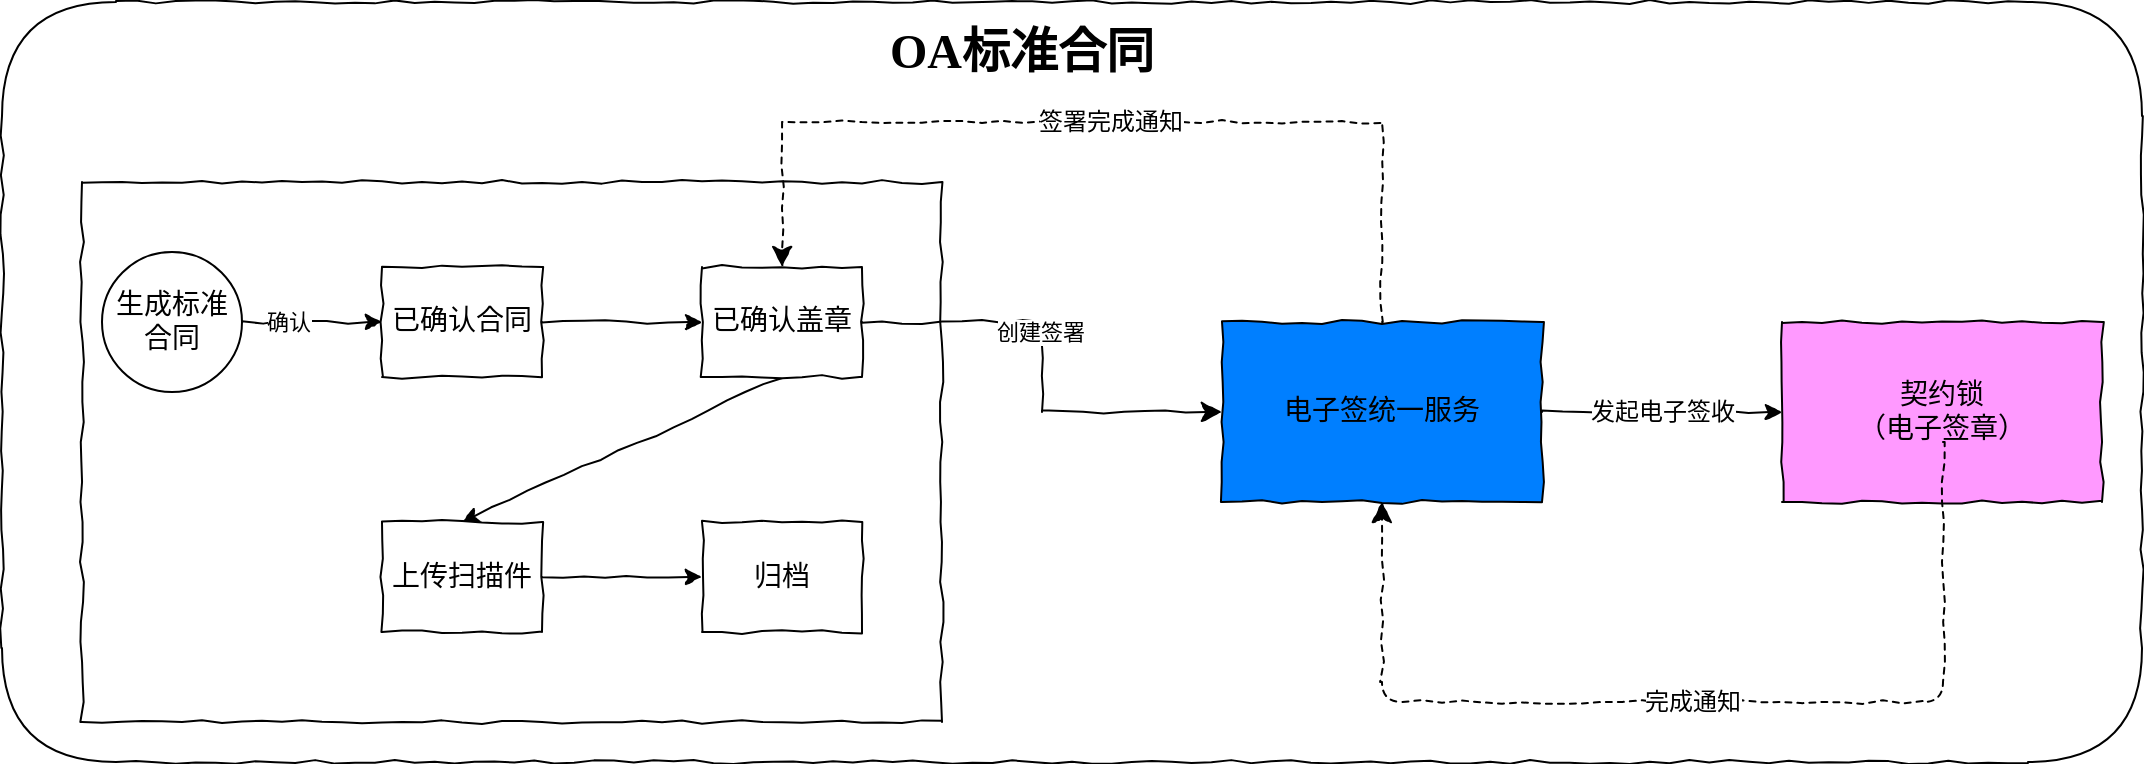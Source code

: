 <mxfile>
    <diagram id="7ssXIkKnfBAeJIwuX_k8" name="Page-1">
        <mxGraphModel dx="2066" dy="787" grid="1" gridSize="10" guides="1" tooltips="1" connect="1" arrows="1" fold="1" page="1" pageScale="1" pageWidth="850" pageHeight="1100" math="0" shadow="0">
            <root>
                <mxCell id="0"/>
                <mxCell id="1" parent="0"/>
                <mxCell id="2" value="" style="rounded=1;whiteSpace=wrap;html=1;comic=1;treeFolding=0;treeMoving=0;" vertex="1" parent="1">
                    <mxGeometry x="-60" y="20" width="1070" height="380" as="geometry"/>
                </mxCell>
                <mxCell id="3" value="" style="rounded=0;whiteSpace=wrap;html=1;comic=1;" vertex="1" parent="1">
                    <mxGeometry x="-20" y="110" width="430" height="270" as="geometry"/>
                </mxCell>
                <mxCell id="12" value="" style="edgeStyle=none;html=1;fontFamily=Comic Sans MS;comic=1;" edge="1" parent="1" source="4" target="5">
                    <mxGeometry relative="1" as="geometry"/>
                </mxCell>
                <mxCell id="13" value="确认" style="edgeLabel;html=1;align=center;verticalAlign=middle;resizable=0;points=[];fontFamily=Comic Sans MS;" vertex="1" connectable="0" parent="12">
                    <mxGeometry x="-0.343" relative="1" as="geometry">
                        <mxPoint as="offset"/>
                    </mxGeometry>
                </mxCell>
                <mxCell id="4" value="&lt;font style=&quot;font-size: 14px;&quot; face=&quot;Comic Sans MS&quot;&gt;生成标准合同&lt;/font&gt;" style="ellipse;whiteSpace=wrap;html=1;aspect=fixed;comic=1;" vertex="1" parent="1">
                    <mxGeometry x="-10" y="145" width="70" height="70" as="geometry"/>
                </mxCell>
                <mxCell id="14" value="" style="edgeStyle=none;comic=1;html=1;fontFamily=Comic Sans MS;" edge="1" parent="1" source="5" target="6">
                    <mxGeometry relative="1" as="geometry"/>
                </mxCell>
                <mxCell id="5" value="&lt;font style=&quot;font-size: 14px;&quot;&gt;已确认合同&lt;/font&gt;" style="rounded=0;whiteSpace=wrap;html=1;comic=1;fontFamily=Comic Sans MS;" vertex="1" parent="1">
                    <mxGeometry x="130" y="152.5" width="80" height="55" as="geometry"/>
                </mxCell>
                <mxCell id="16" style="edgeStyle=none;comic=1;html=1;exitX=0.5;exitY=1;exitDx=0;exitDy=0;entryX=0.5;entryY=0;entryDx=0;entryDy=0;fontFamily=Comic Sans MS;" edge="1" parent="1" source="6" target="7">
                    <mxGeometry relative="1" as="geometry"/>
                </mxCell>
                <mxCell id="6" value="&lt;font style=&quot;font-size: 14px;&quot;&gt;已确认盖章&lt;/font&gt;" style="rounded=0;whiteSpace=wrap;html=1;comic=1;fontFamily=Comic Sans MS;" vertex="1" parent="1">
                    <mxGeometry x="290" y="152.5" width="80" height="55" as="geometry"/>
                </mxCell>
                <mxCell id="18" value="" style="edgeStyle=none;comic=1;html=1;fontFamily=Comic Sans MS;" edge="1" parent="1" source="7" target="8">
                    <mxGeometry relative="1" as="geometry"/>
                </mxCell>
                <mxCell id="7" value="&lt;font style=&quot;font-size: 14px;&quot;&gt;上传扫描件&lt;/font&gt;" style="rounded=0;whiteSpace=wrap;html=1;comic=1;fontFamily=Comic Sans MS;" vertex="1" parent="1">
                    <mxGeometry x="130" y="280" width="80" height="55" as="geometry"/>
                </mxCell>
                <mxCell id="8" value="&lt;font style=&quot;font-size: 14px;&quot;&gt;归档&lt;/font&gt;" style="rounded=0;whiteSpace=wrap;html=1;comic=1;fontFamily=Comic Sans MS;" vertex="1" parent="1">
                    <mxGeometry x="290" y="280" width="80" height="55" as="geometry"/>
                </mxCell>
                <mxCell id="23" value="&lt;font style=&quot;font-size: 12px;&quot;&gt;发起电子签收&lt;/font&gt;" style="edgeStyle=none;comic=1;html=1;exitX=1;exitY=0.5;exitDx=0;exitDy=0;entryX=0;entryY=0.5;entryDx=0;entryDy=0;fontFamily=Comic Sans MS;fontSize=14;" edge="1" parent="1" source="9" target="11">
                    <mxGeometry relative="1" as="geometry"/>
                </mxCell>
                <mxCell id="11" value="&lt;font style=&quot;font-size: 14px;&quot;&gt;契约锁&lt;br&gt;（电子签章）&lt;/font&gt;" style="rounded=0;whiteSpace=wrap;html=1;comic=1;fontFamily=Comic Sans MS;fillColor=#FF99FF;" vertex="1" parent="1">
                    <mxGeometry x="830" y="180" width="160" height="90" as="geometry"/>
                </mxCell>
                <mxCell id="21" value="" style="edgeStyle=elbowEdgeStyle;elbow=horizontal;endArrow=classic;html=1;curved=0;rounded=0;endSize=8;startSize=8;comic=1;fontFamily=Comic Sans MS;entryX=0;entryY=0.5;entryDx=0;entryDy=0;" edge="1" parent="1" source="6" target="9">
                    <mxGeometry width="50" height="50" relative="1" as="geometry">
                        <mxPoint x="490" y="390" as="sourcePoint"/>
                        <mxPoint x="540" y="340" as="targetPoint"/>
                    </mxGeometry>
                </mxCell>
                <mxCell id="22" value="创建签署" style="edgeLabel;html=1;align=center;verticalAlign=middle;resizable=0;points=[];fontFamily=Comic Sans MS;" vertex="1" connectable="0" parent="21">
                    <mxGeometry x="-0.156" y="-1" relative="1" as="geometry">
                        <mxPoint as="offset"/>
                    </mxGeometry>
                </mxCell>
                <mxCell id="25" value="完成通知" style="edgeStyle=segmentEdgeStyle;endArrow=classic;html=1;rounded=1;endSize=8;startSize=8;comic=1;fontFamily=Comic Sans MS;fontSize=12;exitX=0.907;exitY=0.579;exitDx=0;exitDy=0;exitPerimeter=0;entryX=0.5;entryY=1;entryDx=0;entryDy=0;dashed=1;" edge="1" parent="1" source="2" target="9">
                    <mxGeometry width="50" height="50" relative="1" as="geometry">
                        <mxPoint x="700" y="350" as="sourcePoint"/>
                        <mxPoint x="750" y="300" as="targetPoint"/>
                        <Array as="points">
                            <mxPoint x="911" y="370"/>
                            <mxPoint x="630" y="370"/>
                        </Array>
                    </mxGeometry>
                </mxCell>
                <mxCell id="9" value="&lt;font style=&quot;font-size: 14px;&quot;&gt;电子签统一服务&lt;/font&gt;" style="rounded=0;whiteSpace=wrap;html=1;comic=1;fontFamily=Comic Sans MS;fillColor=#007FFF;" vertex="1" parent="1">
                    <mxGeometry x="550" y="180" width="160" height="90" as="geometry"/>
                </mxCell>
                <mxCell id="26" value="签署完成通知" style="edgeStyle=segmentEdgeStyle;endArrow=classic;html=1;curved=0;rounded=0;endSize=8;startSize=8;dashed=1;comic=1;fontFamily=Comic Sans MS;fontSize=12;exitX=0.5;exitY=0;exitDx=0;exitDy=0;entryX=0.5;entryY=0;entryDx=0;entryDy=0;" edge="1" parent="1" source="9" target="6">
                    <mxGeometry width="50" height="50" relative="1" as="geometry">
                        <mxPoint x="470" y="140" as="sourcePoint"/>
                        <mxPoint x="520" y="90" as="targetPoint"/>
                        <Array as="points">
                            <mxPoint x="630" y="80"/>
                            <mxPoint x="330" y="80"/>
                        </Array>
                    </mxGeometry>
                </mxCell>
                <mxCell id="28" value="&lt;font style=&quot;font-size: 24px;&quot;&gt;&lt;b&gt;OA标准合同&lt;/b&gt;&lt;/font&gt;" style="text;strokeColor=none;align=center;fillColor=none;html=1;verticalAlign=middle;whiteSpace=wrap;rounded=0;comic=1;fontFamily=Comic Sans MS;fontSize=12;" vertex="1" parent="1">
                    <mxGeometry x="360" y="30" width="180" height="30" as="geometry"/>
                </mxCell>
            </root>
        </mxGraphModel>
    </diagram>
</mxfile>